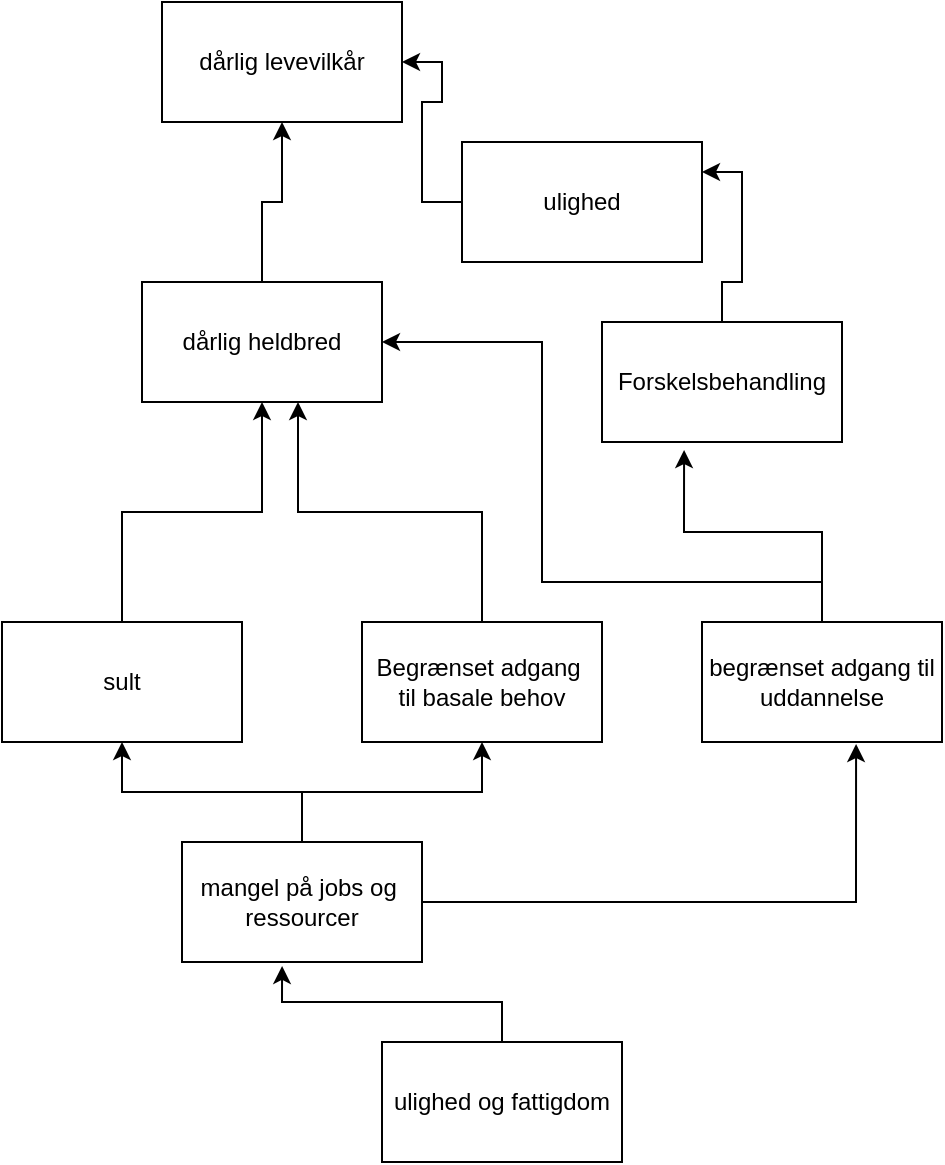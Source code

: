 <mxfile version="13.7.7" type="github">
  <diagram id="58QlD1cRD_wT0HPzZIQu" name="Page-1">
    <mxGraphModel dx="1422" dy="759" grid="1" gridSize="10" guides="1" tooltips="1" connect="1" arrows="1" fold="1" page="1" pageScale="1" pageWidth="827" pageHeight="1169" math="0" shadow="0">
      <root>
        <mxCell id="0" />
        <mxCell id="1" parent="0" />
        <mxCell id="WPDl2WdgpWrbtVpcsp_2-38" style="edgeStyle=orthogonalEdgeStyle;rounded=0;orthogonalLoop=1;jettySize=auto;html=1;entryX=0.65;entryY=1;entryDx=0;entryDy=0;entryPerimeter=0;" edge="1" parent="1" source="WPDl2WdgpWrbtVpcsp_2-2" target="WPDl2WdgpWrbtVpcsp_2-36">
          <mxGeometry relative="1" as="geometry" />
        </mxCell>
        <mxCell id="WPDl2WdgpWrbtVpcsp_2-2" value="Begrænset adgang&amp;nbsp;&lt;br&gt;til basale behov" style="rounded=0;whiteSpace=wrap;html=1;" vertex="1" parent="1">
          <mxGeometry x="210" y="390" width="120" height="60" as="geometry" />
        </mxCell>
        <mxCell id="WPDl2WdgpWrbtVpcsp_2-37" style="edgeStyle=orthogonalEdgeStyle;rounded=0;orthogonalLoop=1;jettySize=auto;html=1;" edge="1" parent="1" source="WPDl2WdgpWrbtVpcsp_2-5" target="WPDl2WdgpWrbtVpcsp_2-36">
          <mxGeometry relative="1" as="geometry" />
        </mxCell>
        <mxCell id="WPDl2WdgpWrbtVpcsp_2-5" value="sult" style="rounded=0;whiteSpace=wrap;html=1;" vertex="1" parent="1">
          <mxGeometry x="30" y="390" width="120" height="60" as="geometry" />
        </mxCell>
        <mxCell id="WPDl2WdgpWrbtVpcsp_2-30" style="edgeStyle=orthogonalEdgeStyle;rounded=0;orthogonalLoop=1;jettySize=auto;html=1;entryX=0.5;entryY=1;entryDx=0;entryDy=0;" edge="1" parent="1" source="WPDl2WdgpWrbtVpcsp_2-13" target="WPDl2WdgpWrbtVpcsp_2-5">
          <mxGeometry relative="1" as="geometry" />
        </mxCell>
        <mxCell id="WPDl2WdgpWrbtVpcsp_2-31" style="edgeStyle=orthogonalEdgeStyle;rounded=0;orthogonalLoop=1;jettySize=auto;html=1;entryX=0.5;entryY=1;entryDx=0;entryDy=0;" edge="1" parent="1" source="WPDl2WdgpWrbtVpcsp_2-13" target="WPDl2WdgpWrbtVpcsp_2-2">
          <mxGeometry relative="1" as="geometry" />
        </mxCell>
        <mxCell id="WPDl2WdgpWrbtVpcsp_2-32" style="edgeStyle=orthogonalEdgeStyle;rounded=0;orthogonalLoop=1;jettySize=auto;html=1;entryX=0.642;entryY=1.017;entryDx=0;entryDy=0;entryPerimeter=0;" edge="1" parent="1" source="WPDl2WdgpWrbtVpcsp_2-13" target="WPDl2WdgpWrbtVpcsp_2-23">
          <mxGeometry relative="1" as="geometry" />
        </mxCell>
        <mxCell id="WPDl2WdgpWrbtVpcsp_2-13" value="mangel på jobs og&amp;nbsp;&lt;br&gt;ressourcer" style="rounded=0;whiteSpace=wrap;html=1;" vertex="1" parent="1">
          <mxGeometry x="120" y="500" width="120" height="60" as="geometry" />
        </mxCell>
        <mxCell id="WPDl2WdgpWrbtVpcsp_2-44" style="edgeStyle=orthogonalEdgeStyle;rounded=0;orthogonalLoop=1;jettySize=auto;html=1;entryX=1;entryY=0.25;entryDx=0;entryDy=0;" edge="1" parent="1" source="WPDl2WdgpWrbtVpcsp_2-21" target="WPDl2WdgpWrbtVpcsp_2-35">
          <mxGeometry relative="1" as="geometry" />
        </mxCell>
        <mxCell id="WPDl2WdgpWrbtVpcsp_2-21" value="Forskelsbehandling" style="rounded=0;whiteSpace=wrap;html=1;" vertex="1" parent="1">
          <mxGeometry x="330" y="240" width="120" height="60" as="geometry" />
        </mxCell>
        <mxCell id="WPDl2WdgpWrbtVpcsp_2-33" style="edgeStyle=orthogonalEdgeStyle;rounded=0;orthogonalLoop=1;jettySize=auto;html=1;entryX=0.342;entryY=1.067;entryDx=0;entryDy=0;entryPerimeter=0;" edge="1" parent="1" source="WPDl2WdgpWrbtVpcsp_2-23" target="WPDl2WdgpWrbtVpcsp_2-21">
          <mxGeometry relative="1" as="geometry" />
        </mxCell>
        <mxCell id="WPDl2WdgpWrbtVpcsp_2-43" style="edgeStyle=orthogonalEdgeStyle;rounded=0;orthogonalLoop=1;jettySize=auto;html=1;entryX=1;entryY=0.5;entryDx=0;entryDy=0;" edge="1" parent="1" source="WPDl2WdgpWrbtVpcsp_2-23" target="WPDl2WdgpWrbtVpcsp_2-36">
          <mxGeometry relative="1" as="geometry">
            <Array as="points">
              <mxPoint x="440" y="370" />
              <mxPoint x="300" y="370" />
              <mxPoint x="300" y="250" />
            </Array>
          </mxGeometry>
        </mxCell>
        <mxCell id="WPDl2WdgpWrbtVpcsp_2-23" value="begrænset adgang til&lt;br&gt;uddannelse" style="rounded=0;whiteSpace=wrap;html=1;" vertex="1" parent="1">
          <mxGeometry x="380" y="390" width="120" height="60" as="geometry" />
        </mxCell>
        <mxCell id="WPDl2WdgpWrbtVpcsp_2-26" style="edgeStyle=orthogonalEdgeStyle;rounded=0;orthogonalLoop=1;jettySize=auto;html=1;entryX=0.417;entryY=1.033;entryDx=0;entryDy=0;entryPerimeter=0;" edge="1" parent="1" source="WPDl2WdgpWrbtVpcsp_2-25" target="WPDl2WdgpWrbtVpcsp_2-13">
          <mxGeometry relative="1" as="geometry" />
        </mxCell>
        <mxCell id="WPDl2WdgpWrbtVpcsp_2-25" value="ulighed og fattigdom" style="rounded=0;whiteSpace=wrap;html=1;" vertex="1" parent="1">
          <mxGeometry x="220" y="600" width="120" height="60" as="geometry" />
        </mxCell>
        <mxCell id="WPDl2WdgpWrbtVpcsp_2-34" value="dårlig levevilkår" style="rounded=0;whiteSpace=wrap;html=1;" vertex="1" parent="1">
          <mxGeometry x="110" y="80" width="120" height="60" as="geometry" />
        </mxCell>
        <mxCell id="WPDl2WdgpWrbtVpcsp_2-41" style="edgeStyle=orthogonalEdgeStyle;rounded=0;orthogonalLoop=1;jettySize=auto;html=1;entryX=1;entryY=0.5;entryDx=0;entryDy=0;" edge="1" parent="1" source="WPDl2WdgpWrbtVpcsp_2-35" target="WPDl2WdgpWrbtVpcsp_2-34">
          <mxGeometry relative="1" as="geometry" />
        </mxCell>
        <mxCell id="WPDl2WdgpWrbtVpcsp_2-35" value="ulighed" style="rounded=0;whiteSpace=wrap;html=1;" vertex="1" parent="1">
          <mxGeometry x="260" y="150" width="120" height="60" as="geometry" />
        </mxCell>
        <mxCell id="WPDl2WdgpWrbtVpcsp_2-42" style="edgeStyle=orthogonalEdgeStyle;rounded=0;orthogonalLoop=1;jettySize=auto;html=1;" edge="1" parent="1" source="WPDl2WdgpWrbtVpcsp_2-36" target="WPDl2WdgpWrbtVpcsp_2-34">
          <mxGeometry relative="1" as="geometry" />
        </mxCell>
        <mxCell id="WPDl2WdgpWrbtVpcsp_2-36" value="dårlig heldbred" style="rounded=0;whiteSpace=wrap;html=1;" vertex="1" parent="1">
          <mxGeometry x="100" y="220" width="120" height="60" as="geometry" />
        </mxCell>
      </root>
    </mxGraphModel>
  </diagram>
</mxfile>
